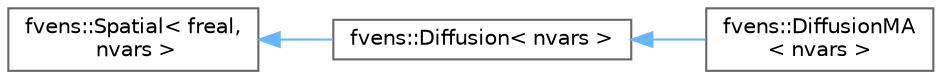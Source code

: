 digraph "Graphical Class Hierarchy"
{
 // LATEX_PDF_SIZE
  bgcolor="transparent";
  edge [fontname=Helvetica,fontsize=10,labelfontname=Helvetica,labelfontsize=10];
  node [fontname=Helvetica,fontsize=10,shape=box,height=0.2,width=0.4];
  rankdir="LR";
  Node0 [id="Node000000",label="fvens::Spatial\< freal,\l nvars \>",height=0.2,width=0.4,color="grey40", fillcolor="white", style="filled",URL="$classfvens_1_1Spatial.html",tooltip=" "];
  Node0 -> Node1 [id="edge40_Node000000_Node000001",dir="back",color="steelblue1",style="solid",tooltip=" "];
  Node1 [id="Node000001",label="fvens::Diffusion\< nvars \>",height=0.2,width=0.4,color="grey40", fillcolor="white", style="filled",URL="$classfvens_1_1Diffusion.html",tooltip="Spatial discretization of diffusion operator with constant difusivity."];
  Node1 -> Node2 [id="edge41_Node000001_Node000002",dir="back",color="steelblue1",style="solid",tooltip=" "];
  Node2 [id="Node000002",label="fvens::DiffusionMA\l\< nvars \>",height=0.2,width=0.4,color="grey40", fillcolor="white", style="filled",URL="$classfvens_1_1DiffusionMA.html",tooltip=" "];
}
